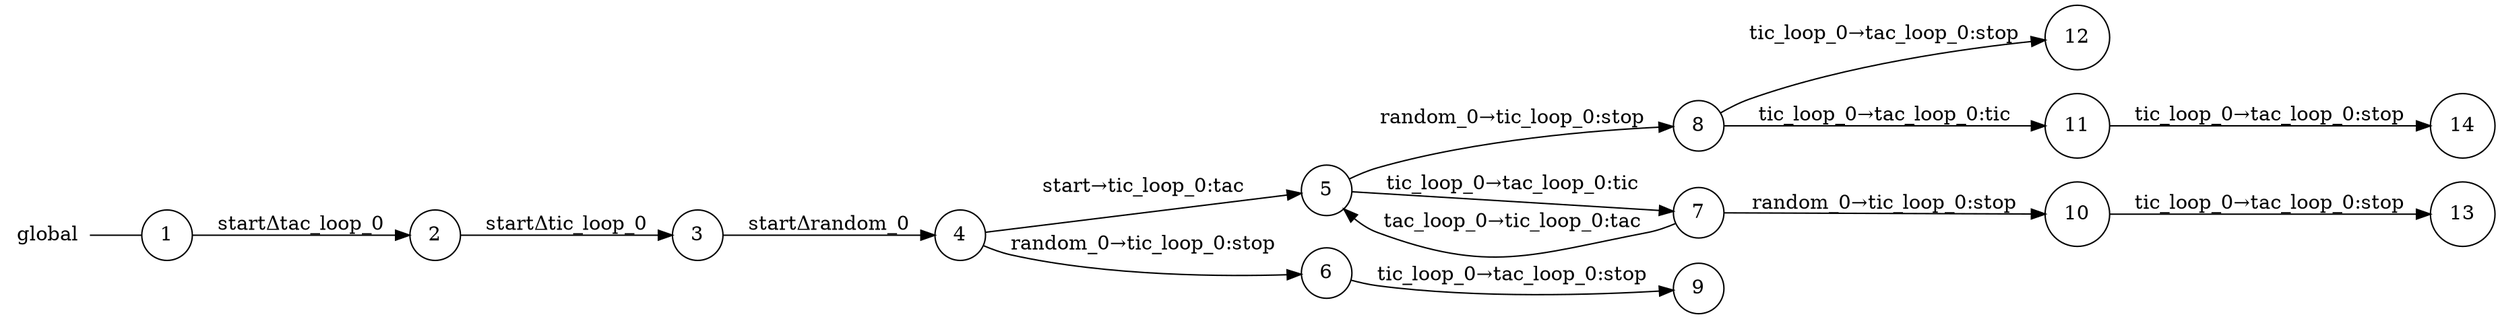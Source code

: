 digraph global {
	rankdir="LR";
	n_0 [label="global", shape="plaintext"];
	n_1 [id="5", shape=circle, label="5"];
	n_2 [id="12", shape=circle, label="12"];
	n_3 [id="11", shape=circle, label="11"];
	n_4 [id="14", shape=circle, label="14"];
	n_5 [id="6", shape=circle, label="6"];
	n_6 [id="13", shape=circle, label="13"];
	n_7 [id="10", shape=circle, label="10"];
	n_8 [id="1", shape=circle, label="1"];
	n_0 -> n_8 [arrowhead=none];
	n_9 [id="9", shape=circle, label="9"];
	n_10 [id="2", shape=circle, label="2"];
	n_11 [id="8", shape=circle, label="8"];
	n_12 [id="4", shape=circle, label="4"];
	n_13 [id="7", shape=circle, label="7"];
	n_14 [id="3", shape=circle, label="3"];

	n_10 -> n_14 [id="[$e|1]", label="startΔtic_loop_0"];
	n_13 -> n_7 [id="[$e|8]", label="random_0→tic_loop_0:stop"];
	n_1 -> n_11 [id="[$e|6]", label="random_0→tic_loop_0:stop"];
	n_5 -> n_9 [id="[$e|7]", label="tic_loop_0→tac_loop_0:stop"];
	n_14 -> n_12 [id="[$e|2]", label="startΔrandom_0"];
	n_12 -> n_1 [id="[$e|3]", label="start→tic_loop_0:tac"];
	n_8 -> n_10 [id="[$e|0]", label="startΔtac_loop_0"];
	n_7 -> n_6 [id="[$e|12]", label="tic_loop_0→tac_loop_0:stop"];
	n_3 -> n_4 [id="[$e|13]", label="tic_loop_0→tac_loop_0:stop"];
	n_11 -> n_3 [id="[$e|10]", label="tic_loop_0→tac_loop_0:tic"];
	n_12 -> n_5 [id="[$e|4]", label="random_0→tic_loop_0:stop"];
	n_13 -> n_1 [id="[$e|9]", label="tac_loop_0→tic_loop_0:tac"];
	n_1 -> n_13 [id="[$e|5]", label="tic_loop_0→tac_loop_0:tic"];
	n_11 -> n_2 [id="[$e|11]", label="tic_loop_0→tac_loop_0:stop"];
}

